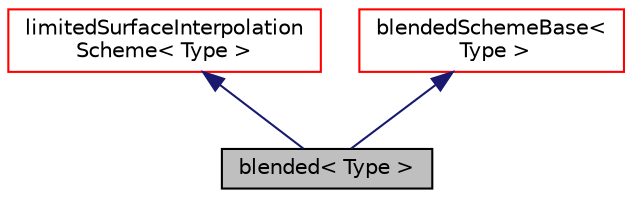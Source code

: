 digraph "blended&lt; Type &gt;"
{
  bgcolor="transparent";
  edge [fontname="Helvetica",fontsize="10",labelfontname="Helvetica",labelfontsize="10"];
  node [fontname="Helvetica",fontsize="10",shape=record];
  Node0 [label="blended\< Type \>",height=0.2,width=0.4,color="black", fillcolor="grey75", style="filled", fontcolor="black"];
  Node1 -> Node0 [dir="back",color="midnightblue",fontsize="10",style="solid",fontname="Helvetica"];
  Node1 [label="limitedSurfaceInterpolation\lScheme\< Type \>",height=0.2,width=0.4,color="red",URL="$a23865.html",tooltip="Abstract base class for limited surface interpolation schemes. "];
  Node4 -> Node0 [dir="back",color="midnightblue",fontsize="10",style="solid",fontname="Helvetica"];
  Node4 [label="blendedSchemeBase\<\l Type \>",height=0.2,width=0.4,color="red",URL="$a23789.html",tooltip="Base class for blended schemes to provide access to the blending factor surface field. "];
}
